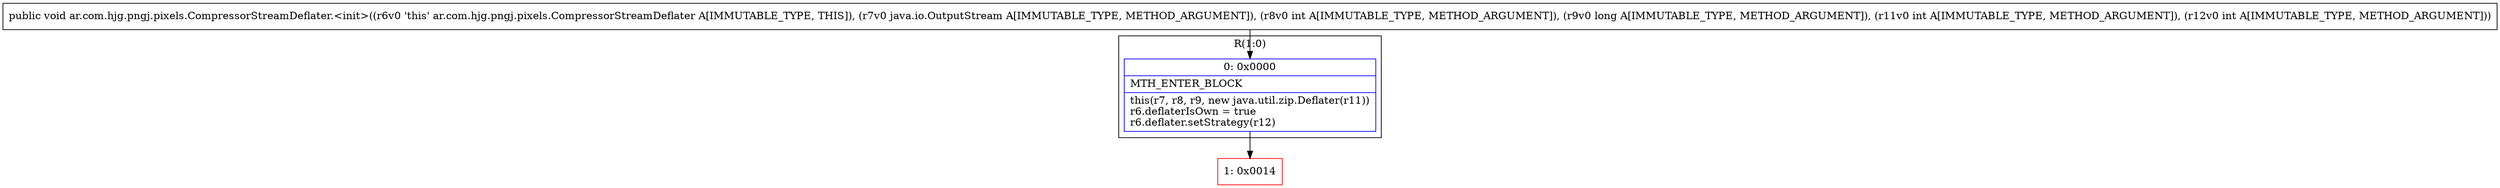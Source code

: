 digraph "CFG forar.com.hjg.pngj.pixels.CompressorStreamDeflater.\<init\>(Ljava\/io\/OutputStream;IJII)V" {
subgraph cluster_Region_371706191 {
label = "R(1:0)";
node [shape=record,color=blue];
Node_0 [shape=record,label="{0\:\ 0x0000|MTH_ENTER_BLOCK\l|this(r7, r8, r9, new java.util.zip.Deflater(r11))\lr6.deflaterIsOwn = true\lr6.deflater.setStrategy(r12)\l}"];
}
Node_1 [shape=record,color=red,label="{1\:\ 0x0014}"];
MethodNode[shape=record,label="{public void ar.com.hjg.pngj.pixels.CompressorStreamDeflater.\<init\>((r6v0 'this' ar.com.hjg.pngj.pixels.CompressorStreamDeflater A[IMMUTABLE_TYPE, THIS]), (r7v0 java.io.OutputStream A[IMMUTABLE_TYPE, METHOD_ARGUMENT]), (r8v0 int A[IMMUTABLE_TYPE, METHOD_ARGUMENT]), (r9v0 long A[IMMUTABLE_TYPE, METHOD_ARGUMENT]), (r11v0 int A[IMMUTABLE_TYPE, METHOD_ARGUMENT]), (r12v0 int A[IMMUTABLE_TYPE, METHOD_ARGUMENT])) }"];
MethodNode -> Node_0;
Node_0 -> Node_1;
}

